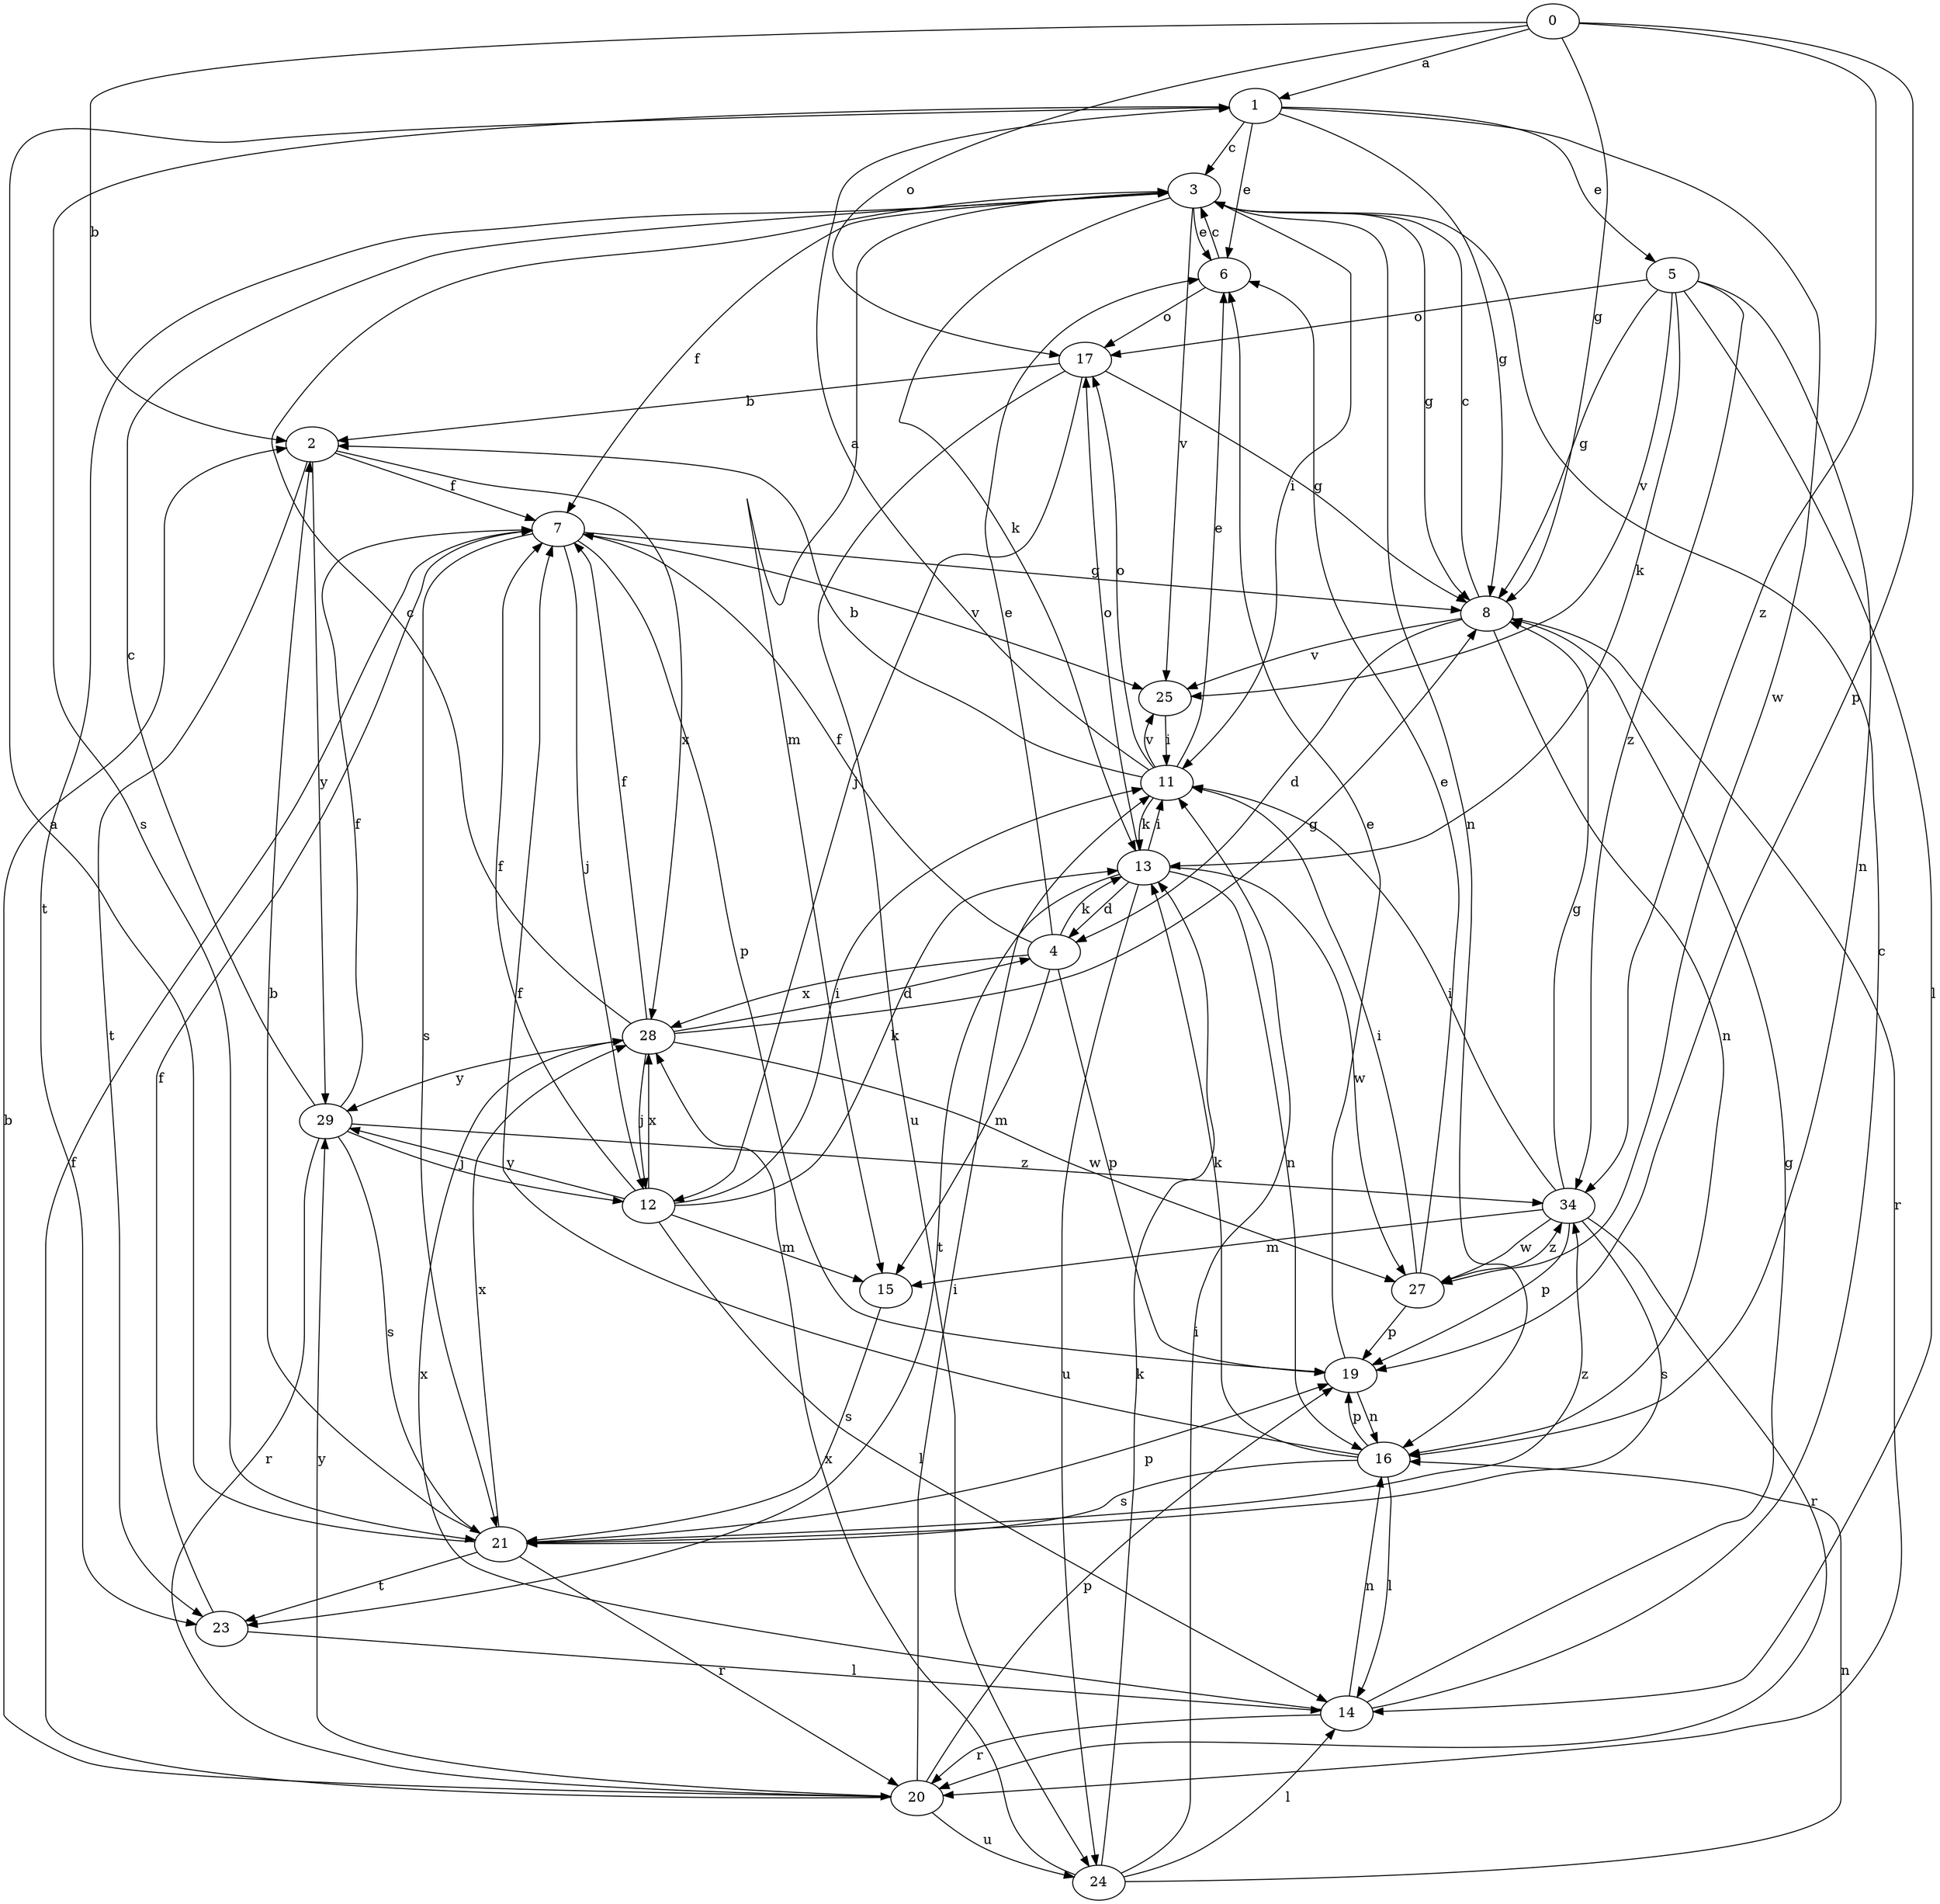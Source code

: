 strict digraph  {
0;
1;
2;
3;
4;
5;
6;
7;
8;
11;
12;
13;
14;
15;
16;
17;
19;
20;
21;
23;
24;
25;
27;
28;
29;
34;
0 -> 1  [label=a];
0 -> 2  [label=b];
0 -> 8  [label=g];
0 -> 17  [label=o];
0 -> 19  [label=p];
0 -> 34  [label=z];
1 -> 3  [label=c];
1 -> 5  [label=e];
1 -> 6  [label=e];
1 -> 8  [label=g];
1 -> 21  [label=s];
1 -> 27  [label=w];
2 -> 7  [label=f];
2 -> 23  [label=t];
2 -> 28  [label=x];
2 -> 29  [label=y];
3 -> 6  [label=e];
3 -> 7  [label=f];
3 -> 8  [label=g];
3 -> 11  [label=i];
3 -> 13  [label=k];
3 -> 15  [label=m];
3 -> 16  [label=n];
3 -> 23  [label=t];
3 -> 25  [label=v];
4 -> 6  [label=e];
4 -> 7  [label=f];
4 -> 13  [label=k];
4 -> 15  [label=m];
4 -> 19  [label=p];
4 -> 28  [label=x];
5 -> 8  [label=g];
5 -> 13  [label=k];
5 -> 14  [label=l];
5 -> 16  [label=n];
5 -> 17  [label=o];
5 -> 25  [label=v];
5 -> 34  [label=z];
6 -> 3  [label=c];
6 -> 17  [label=o];
7 -> 8  [label=g];
7 -> 12  [label=j];
7 -> 19  [label=p];
7 -> 21  [label=s];
7 -> 25  [label=v];
8 -> 3  [label=c];
8 -> 4  [label=d];
8 -> 16  [label=n];
8 -> 20  [label=r];
8 -> 25  [label=v];
11 -> 1  [label=a];
11 -> 2  [label=b];
11 -> 6  [label=e];
11 -> 13  [label=k];
11 -> 17  [label=o];
11 -> 25  [label=v];
12 -> 7  [label=f];
12 -> 11  [label=i];
12 -> 13  [label=k];
12 -> 14  [label=l];
12 -> 15  [label=m];
12 -> 28  [label=x];
12 -> 29  [label=y];
13 -> 4  [label=d];
13 -> 11  [label=i];
13 -> 16  [label=n];
13 -> 17  [label=o];
13 -> 23  [label=t];
13 -> 24  [label=u];
13 -> 27  [label=w];
14 -> 3  [label=c];
14 -> 8  [label=g];
14 -> 16  [label=n];
14 -> 20  [label=r];
14 -> 28  [label=x];
15 -> 21  [label=s];
16 -> 7  [label=f];
16 -> 13  [label=k];
16 -> 14  [label=l];
16 -> 19  [label=p];
16 -> 21  [label=s];
17 -> 2  [label=b];
17 -> 8  [label=g];
17 -> 12  [label=j];
17 -> 24  [label=u];
19 -> 6  [label=e];
19 -> 16  [label=n];
20 -> 2  [label=b];
20 -> 7  [label=f];
20 -> 11  [label=i];
20 -> 19  [label=p];
20 -> 24  [label=u];
20 -> 29  [label=y];
21 -> 1  [label=a];
21 -> 2  [label=b];
21 -> 19  [label=p];
21 -> 20  [label=r];
21 -> 23  [label=t];
21 -> 28  [label=x];
21 -> 34  [label=z];
23 -> 7  [label=f];
23 -> 14  [label=l];
24 -> 11  [label=i];
24 -> 13  [label=k];
24 -> 14  [label=l];
24 -> 16  [label=n];
24 -> 28  [label=x];
25 -> 11  [label=i];
27 -> 6  [label=e];
27 -> 11  [label=i];
27 -> 19  [label=p];
27 -> 34  [label=z];
28 -> 3  [label=c];
28 -> 4  [label=d];
28 -> 7  [label=f];
28 -> 8  [label=g];
28 -> 12  [label=j];
28 -> 27  [label=w];
28 -> 29  [label=y];
29 -> 3  [label=c];
29 -> 7  [label=f];
29 -> 12  [label=j];
29 -> 20  [label=r];
29 -> 21  [label=s];
29 -> 34  [label=z];
34 -> 8  [label=g];
34 -> 11  [label=i];
34 -> 15  [label=m];
34 -> 19  [label=p];
34 -> 20  [label=r];
34 -> 21  [label=s];
34 -> 27  [label=w];
}
